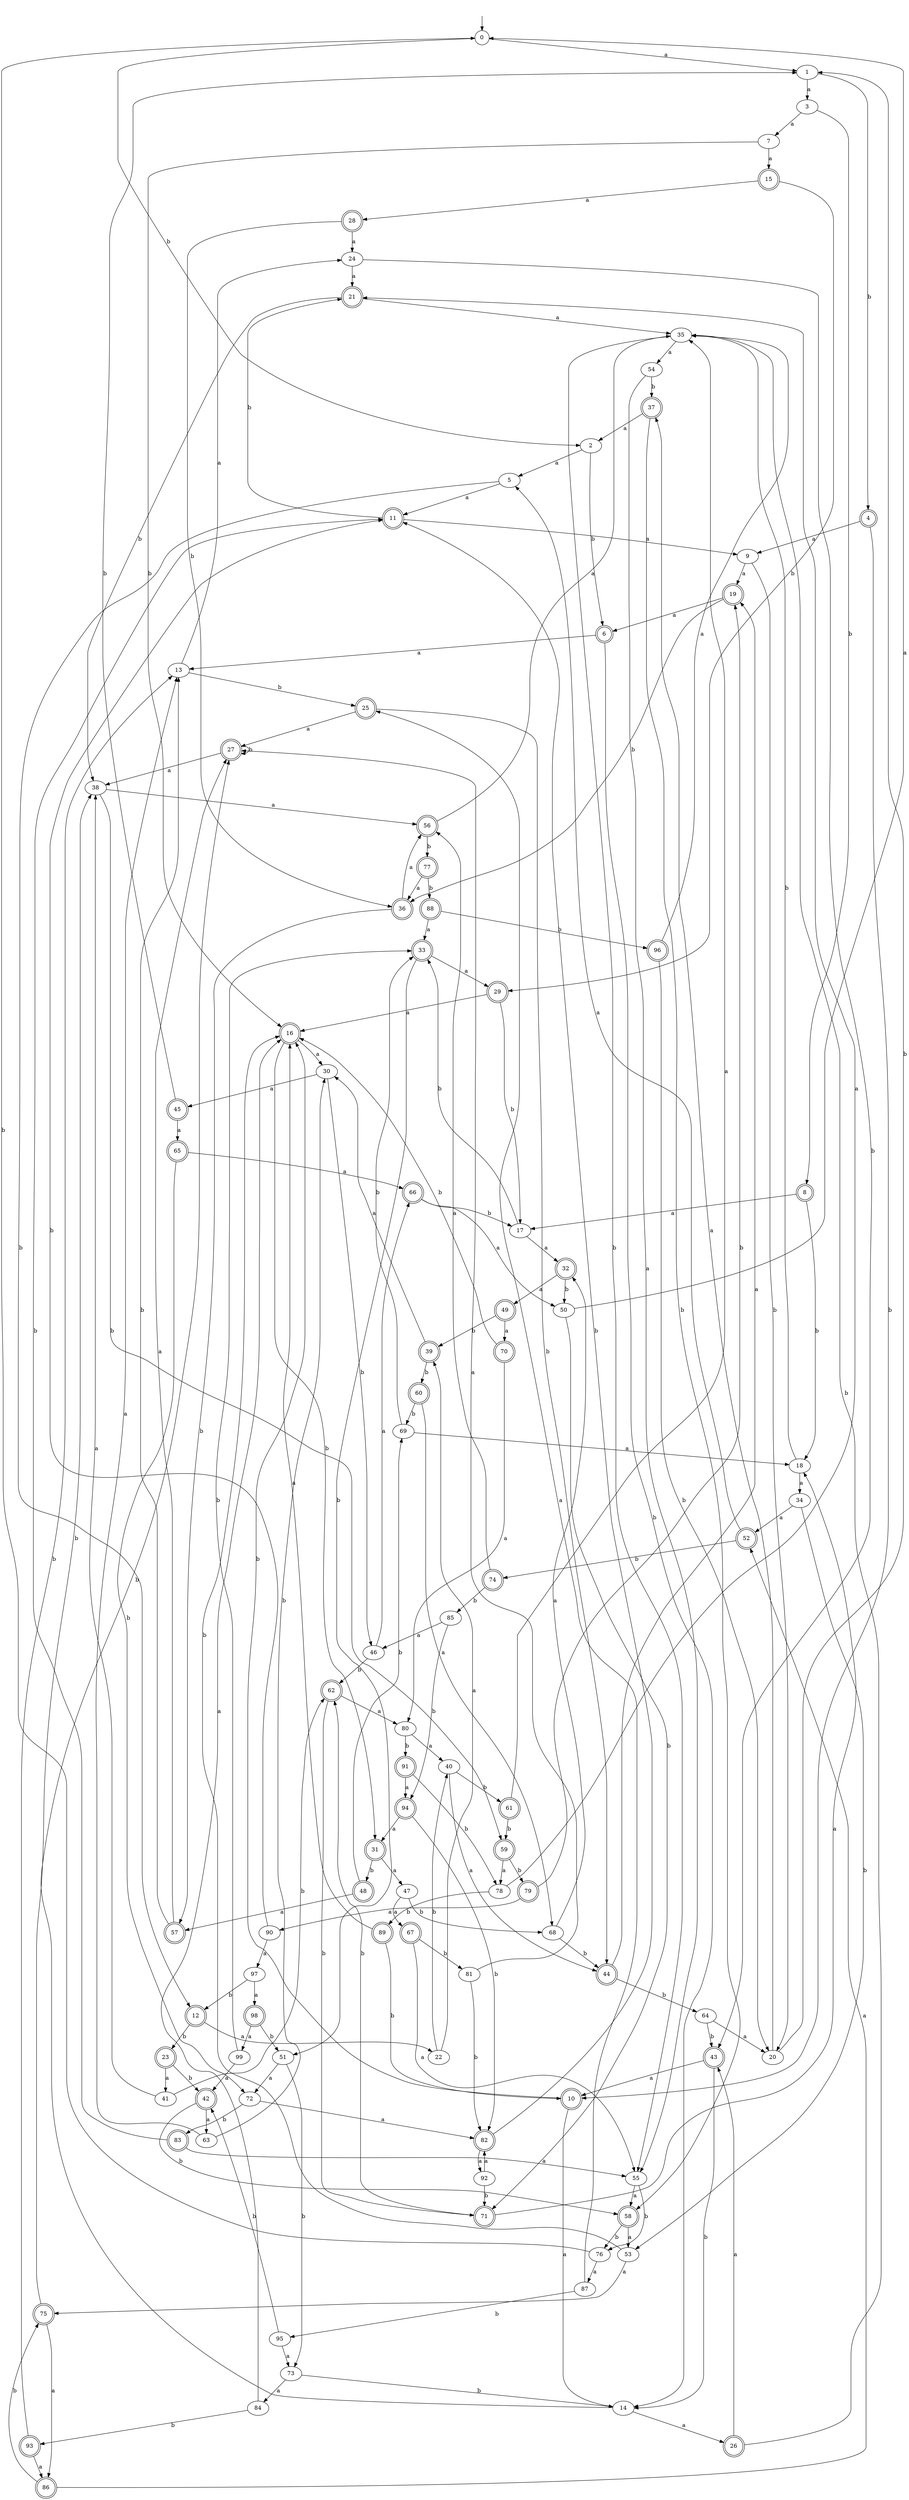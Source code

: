 digraph RandomDFA {
  __start0 [label="", shape=none];
  __start0 -> 0 [label=""];
  0 [shape=circle]
  0 -> 1 [label="a"]
  0 -> 2 [label="b"]
  1
  1 -> 3 [label="a"]
  1 -> 4 [label="b"]
  2
  2 -> 5 [label="a"]
  2 -> 6 [label="b"]
  3
  3 -> 7 [label="a"]
  3 -> 8 [label="b"]
  4 [shape=doublecircle]
  4 -> 9 [label="a"]
  4 -> 10 [label="b"]
  5
  5 -> 11 [label="a"]
  5 -> 12 [label="b"]
  6 [shape=doublecircle]
  6 -> 13 [label="a"]
  6 -> 14 [label="b"]
  7
  7 -> 15 [label="a"]
  7 -> 16 [label="b"]
  8 [shape=doublecircle]
  8 -> 17 [label="a"]
  8 -> 18 [label="b"]
  9
  9 -> 19 [label="a"]
  9 -> 20 [label="b"]
  10 [shape=doublecircle]
  10 -> 14 [label="a"]
  10 -> 16 [label="b"]
  11 [shape=doublecircle]
  11 -> 9 [label="a"]
  11 -> 21 [label="b"]
  12 [shape=doublecircle]
  12 -> 22 [label="a"]
  12 -> 23 [label="b"]
  13
  13 -> 24 [label="a"]
  13 -> 25 [label="b"]
  14
  14 -> 26 [label="a"]
  14 -> 27 [label="b"]
  15 [shape=doublecircle]
  15 -> 28 [label="a"]
  15 -> 29 [label="b"]
  16 [shape=doublecircle]
  16 -> 30 [label="a"]
  16 -> 31 [label="b"]
  17
  17 -> 32 [label="a"]
  17 -> 33 [label="b"]
  18
  18 -> 34 [label="a"]
  18 -> 35 [label="b"]
  19 [shape=doublecircle]
  19 -> 6 [label="a"]
  19 -> 36 [label="b"]
  20
  20 -> 37 [label="a"]
  20 -> 1 [label="b"]
  21 [shape=doublecircle]
  21 -> 35 [label="a"]
  21 -> 38 [label="b"]
  22
  22 -> 39 [label="a"]
  22 -> 40 [label="b"]
  23 [shape=doublecircle]
  23 -> 41 [label="a"]
  23 -> 42 [label="b"]
  24
  24 -> 21 [label="a"]
  24 -> 43 [label="b"]
  25 [shape=doublecircle]
  25 -> 27 [label="a"]
  25 -> 44 [label="b"]
  26 [shape=doublecircle]
  26 -> 43 [label="a"]
  26 -> 35 [label="b"]
  27 [shape=doublecircle]
  27 -> 38 [label="a"]
  27 -> 27 [label="b"]
  28 [shape=doublecircle]
  28 -> 24 [label="a"]
  28 -> 36 [label="b"]
  29 [shape=doublecircle]
  29 -> 16 [label="a"]
  29 -> 17 [label="b"]
  30
  30 -> 45 [label="a"]
  30 -> 46 [label="b"]
  31 [shape=doublecircle]
  31 -> 47 [label="a"]
  31 -> 48 [label="b"]
  32 [shape=doublecircle]
  32 -> 49 [label="a"]
  32 -> 50 [label="b"]
  33 [shape=doublecircle]
  33 -> 29 [label="a"]
  33 -> 51 [label="b"]
  34
  34 -> 52 [label="a"]
  34 -> 53 [label="b"]
  35
  35 -> 54 [label="a"]
  35 -> 55 [label="b"]
  36 [shape=doublecircle]
  36 -> 56 [label="a"]
  36 -> 57 [label="b"]
  37 [shape=doublecircle]
  37 -> 2 [label="a"]
  37 -> 58 [label="b"]
  38
  38 -> 56 [label="a"]
  38 -> 59 [label="b"]
  39 [shape=doublecircle]
  39 -> 30 [label="a"]
  39 -> 60 [label="b"]
  40
  40 -> 44 [label="a"]
  40 -> 61 [label="b"]
  41
  41 -> 38 [label="a"]
  41 -> 62 [label="b"]
  42 [shape=doublecircle]
  42 -> 63 [label="a"]
  42 -> 58 [label="b"]
  43 [shape=doublecircle]
  43 -> 10 [label="a"]
  43 -> 14 [label="b"]
  44 [shape=doublecircle]
  44 -> 19 [label="a"]
  44 -> 64 [label="b"]
  45 [shape=doublecircle]
  45 -> 65 [label="a"]
  45 -> 1 [label="b"]
  46
  46 -> 66 [label="a"]
  46 -> 62 [label="b"]
  47
  47 -> 67 [label="a"]
  47 -> 68 [label="b"]
  48 [shape=doublecircle]
  48 -> 57 [label="a"]
  48 -> 69 [label="b"]
  49 [shape=doublecircle]
  49 -> 70 [label="a"]
  49 -> 39 [label="b"]
  50
  50 -> 0 [label="a"]
  50 -> 71 [label="b"]
  51
  51 -> 72 [label="a"]
  51 -> 73 [label="b"]
  52 [shape=doublecircle]
  52 -> 5 [label="a"]
  52 -> 74 [label="b"]
  53
  53 -> 75 [label="a"]
  53 -> 16 [label="b"]
  54
  54 -> 55 [label="a"]
  54 -> 37 [label="b"]
  55
  55 -> 58 [label="a"]
  55 -> 76 [label="b"]
  56 [shape=doublecircle]
  56 -> 35 [label="a"]
  56 -> 77 [label="b"]
  57 [shape=doublecircle]
  57 -> 27 [label="a"]
  57 -> 13 [label="b"]
  58 [shape=doublecircle]
  58 -> 53 [label="a"]
  58 -> 76 [label="b"]
  59 [shape=doublecircle]
  59 -> 78 [label="a"]
  59 -> 79 [label="b"]
  60 [shape=doublecircle]
  60 -> 68 [label="a"]
  60 -> 69 [label="b"]
  61 [shape=doublecircle]
  61 -> 35 [label="a"]
  61 -> 59 [label="b"]
  62 [shape=doublecircle]
  62 -> 80 [label="a"]
  62 -> 71 [label="b"]
  63
  63 -> 13 [label="a"]
  63 -> 30 [label="b"]
  64
  64 -> 20 [label="a"]
  64 -> 43 [label="b"]
  65 [shape=doublecircle]
  65 -> 66 [label="a"]
  65 -> 72 [label="b"]
  66 [shape=doublecircle]
  66 -> 50 [label="a"]
  66 -> 17 [label="b"]
  67 [shape=doublecircle]
  67 -> 55 [label="a"]
  67 -> 81 [label="b"]
  68
  68 -> 32 [label="a"]
  68 -> 44 [label="b"]
  69
  69 -> 18 [label="a"]
  69 -> 33 [label="b"]
  70 [shape=doublecircle]
  70 -> 80 [label="a"]
  70 -> 16 [label="b"]
  71 [shape=doublecircle]
  71 -> 18 [label="a"]
  71 -> 62 [label="b"]
  72
  72 -> 82 [label="a"]
  72 -> 83 [label="b"]
  73
  73 -> 84 [label="a"]
  73 -> 14 [label="b"]
  74 [shape=doublecircle]
  74 -> 56 [label="a"]
  74 -> 85 [label="b"]
  75 [shape=doublecircle]
  75 -> 86 [label="a"]
  75 -> 38 [label="b"]
  76
  76 -> 87 [label="a"]
  76 -> 0 [label="b"]
  77 [shape=doublecircle]
  77 -> 36 [label="a"]
  77 -> 88 [label="b"]
  78
  78 -> 21 [label="a"]
  78 -> 89 [label="b"]
  79 [shape=doublecircle]
  79 -> 90 [label="a"]
  79 -> 19 [label="b"]
  80
  80 -> 40 [label="a"]
  80 -> 91 [label="b"]
  81
  81 -> 27 [label="a"]
  81 -> 82 [label="b"]
  82 [shape=doublecircle]
  82 -> 92 [label="a"]
  82 -> 11 [label="b"]
  83 [shape=doublecircle]
  83 -> 55 [label="a"]
  83 -> 11 [label="b"]
  84
  84 -> 16 [label="a"]
  84 -> 93 [label="b"]
  85
  85 -> 46 [label="a"]
  85 -> 94 [label="b"]
  86 [shape=doublecircle]
  86 -> 52 [label="a"]
  86 -> 75 [label="b"]
  87
  87 -> 25 [label="a"]
  87 -> 95 [label="b"]
  88 [shape=doublecircle]
  88 -> 33 [label="a"]
  88 -> 96 [label="b"]
  89 [shape=doublecircle]
  89 -> 16 [label="a"]
  89 -> 10 [label="b"]
  90
  90 -> 97 [label="a"]
  90 -> 11 [label="b"]
  91 [shape=doublecircle]
  91 -> 94 [label="a"]
  91 -> 78 [label="b"]
  92
  92 -> 82 [label="a"]
  92 -> 71 [label="b"]
  93 [shape=doublecircle]
  93 -> 86 [label="a"]
  93 -> 13 [label="b"]
  94 [shape=doublecircle]
  94 -> 31 [label="a"]
  94 -> 82 [label="b"]
  95
  95 -> 73 [label="a"]
  95 -> 42 [label="b"]
  96 [shape=doublecircle]
  96 -> 35 [label="a"]
  96 -> 20 [label="b"]
  97
  97 -> 98 [label="a"]
  97 -> 12 [label="b"]
  98 [shape=doublecircle]
  98 -> 99 [label="a"]
  98 -> 51 [label="b"]
  99
  99 -> 42 [label="a"]
  99 -> 33 [label="b"]
}
